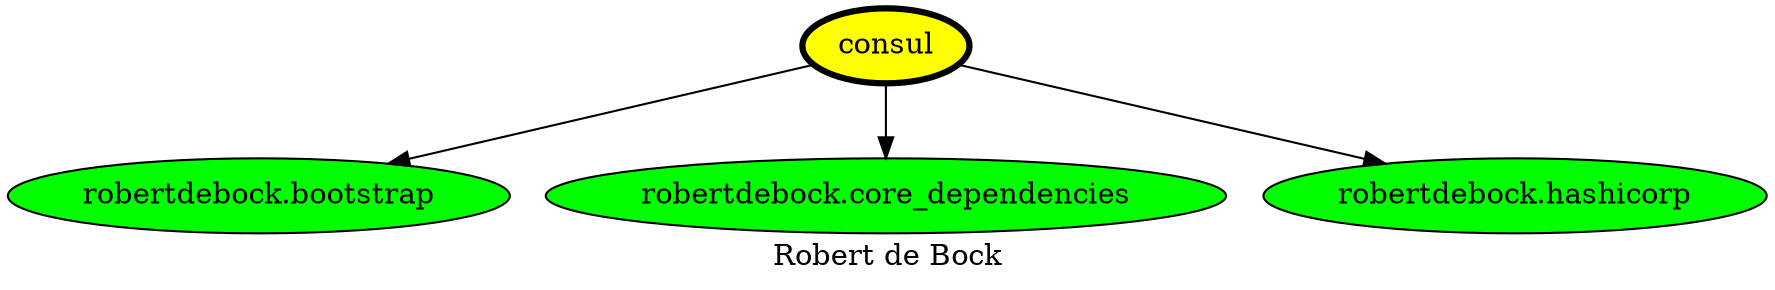 digraph PhiloDilemma {
  label = "Robert de Bock" ;
  overlap=false
  {
    "consul" [fillcolor=yellow style=filled penwidth=3]
    "robertdebock.bootstrap" [fillcolor=green style=filled]
    "robertdebock.core_dependencies" [fillcolor=green style=filled]
    "robertdebock.hashicorp" [fillcolor=green style=filled]
  }
  "consul" -> "robertdebock.bootstrap"
  "consul" -> "robertdebock.core_dependencies"
  "consul" -> "robertdebock.hashicorp"
}
